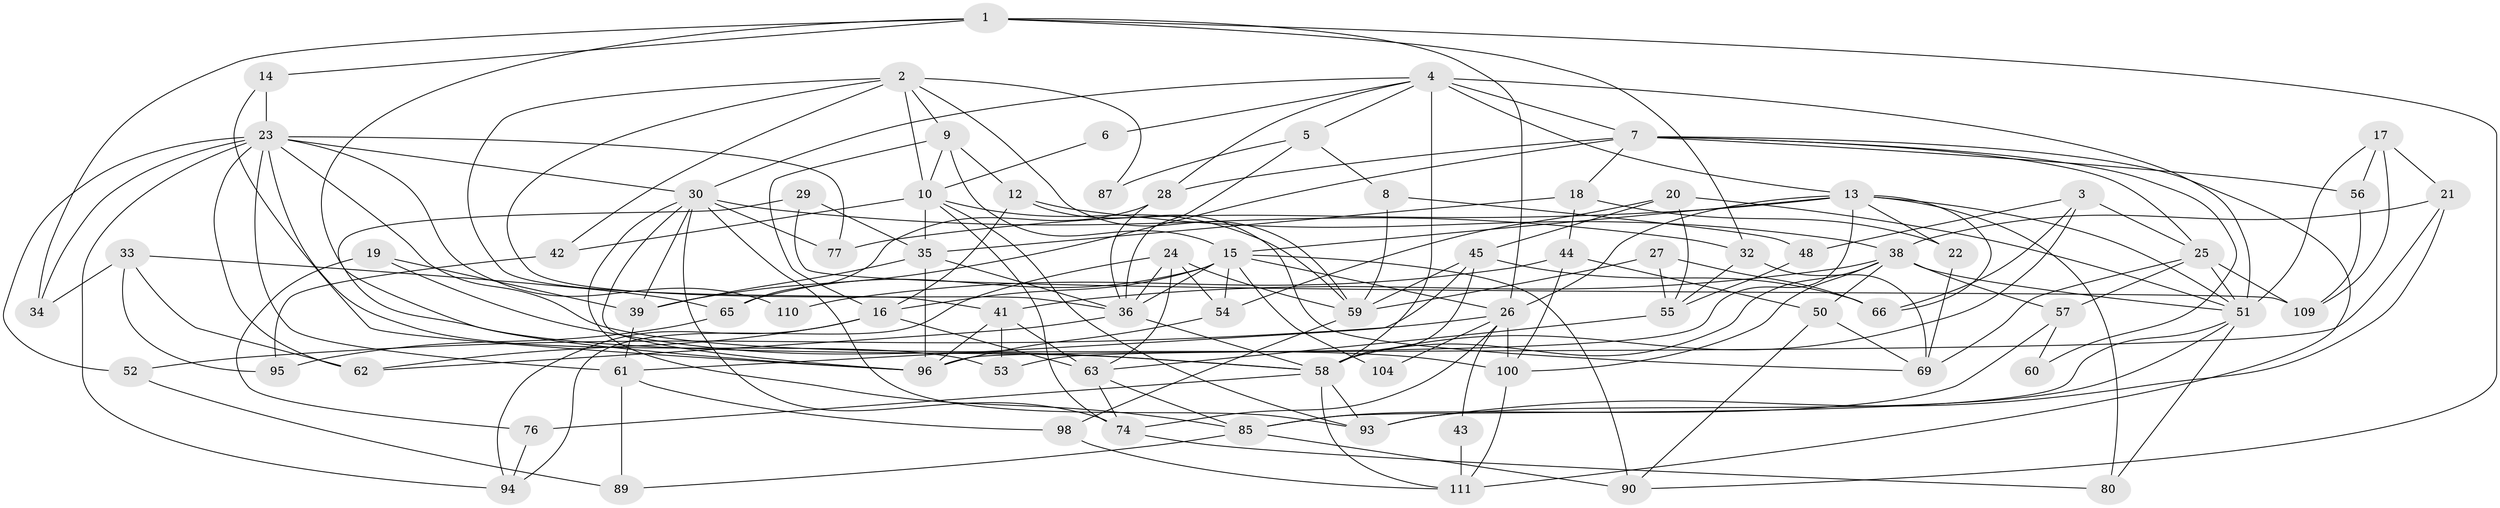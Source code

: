 // Generated by graph-tools (version 1.1) at 2025/23/03/03/25 07:23:58]
// undirected, 77 vertices, 184 edges
graph export_dot {
graph [start="1"]
  node [color=gray90,style=filled];
  1 [super="+11"];
  2 [super="+37"];
  3;
  4 [super="+78"];
  5;
  6;
  7 [super="+64"];
  8;
  9 [super="+73"];
  10 [super="+108"];
  12;
  13 [super="+82"];
  14;
  15 [super="+72"];
  16;
  17;
  18 [super="+40"];
  19 [super="+47"];
  20;
  21;
  22;
  23 [super="+83"];
  24 [super="+46"];
  25 [super="+102"];
  26 [super="+103"];
  27;
  28 [super="+49"];
  29 [super="+99"];
  30 [super="+31"];
  32;
  33;
  34;
  35 [super="+101"];
  36 [super="+88"];
  38 [super="+84"];
  39;
  41;
  42;
  43;
  44 [super="+81"];
  45;
  48;
  50;
  51 [super="+92"];
  52;
  53;
  54 [super="+67"];
  55 [super="+70"];
  56;
  57 [super="+106"];
  58 [super="+71"];
  59 [super="+105"];
  60;
  61 [super="+97"];
  62 [super="+68"];
  63 [super="+86"];
  65 [super="+75"];
  66;
  69;
  74 [super="+79"];
  76;
  77;
  80;
  85 [super="+91"];
  87;
  89;
  90;
  93;
  94;
  95;
  96 [super="+107"];
  98;
  100;
  104;
  109;
  110;
  111;
  1 -- 14;
  1 -- 58;
  1 -- 32;
  1 -- 34;
  1 -- 26;
  1 -- 90;
  2 -- 10;
  2 -- 41;
  2 -- 59;
  2 -- 36;
  2 -- 87;
  2 -- 42;
  2 -- 9;
  3 -- 66;
  3 -- 58;
  3 -- 25;
  3 -- 48;
  4 -- 30;
  4 -- 5;
  4 -- 6;
  4 -- 28;
  4 -- 51 [weight=2];
  4 -- 13;
  4 -- 58;
  4 -- 7;
  5 -- 8;
  5 -- 87;
  5 -- 36;
  6 -- 10;
  7 -- 25;
  7 -- 18;
  7 -- 28;
  7 -- 56;
  7 -- 111;
  7 -- 60;
  7 -- 39;
  8 -- 48;
  8 -- 59;
  9 -- 16;
  9 -- 10;
  9 -- 15;
  9 -- 12;
  10 -- 42;
  10 -- 74;
  10 -- 59;
  10 -- 35;
  10 -- 93;
  12 -- 16;
  12 -- 69;
  12 -- 38;
  13 -- 80;
  13 -- 22;
  13 -- 66;
  13 -- 51;
  13 -- 77;
  13 -- 53;
  13 -- 26;
  13 -- 15;
  14 -- 23;
  14 -- 96;
  15 -- 36;
  15 -- 16;
  15 -- 104;
  15 -- 65;
  15 -- 90;
  15 -- 54;
  15 -- 26;
  16 -- 94;
  16 -- 63;
  16 -- 62;
  17 -- 56;
  17 -- 21;
  17 -- 51;
  17 -- 109;
  18 -- 22;
  18 -- 44;
  18 -- 35;
  19 -- 39;
  19 -- 76;
  19 -- 58;
  20 -- 45;
  20 -- 54;
  20 -- 51;
  20 -- 55;
  21 -- 93;
  21 -- 96;
  21 -- 38;
  22 -- 69;
  23 -- 77;
  23 -- 53;
  23 -- 34;
  23 -- 62;
  23 -- 94;
  23 -- 100;
  23 -- 110;
  23 -- 52;
  23 -- 61;
  23 -- 30;
  24 -- 36 [weight=2];
  24 -- 94;
  24 -- 59;
  24 -- 54;
  24 -- 63;
  25 -- 51;
  25 -- 69;
  25 -- 109;
  25 -- 57;
  26 -- 100;
  26 -- 52;
  26 -- 43;
  26 -- 104;
  26 -- 74;
  27 -- 66;
  27 -- 59;
  27 -- 55;
  28 -- 65;
  28 -- 36;
  29 -- 109;
  29 -- 35;
  29 -- 96;
  30 -- 77;
  30 -- 93;
  30 -- 32;
  30 -- 39;
  30 -- 74;
  30 -- 85;
  30 -- 96;
  32 -- 69;
  32 -- 55;
  33 -- 34;
  33 -- 65;
  33 -- 95;
  33 -- 62;
  35 -- 36;
  35 -- 96;
  35 -- 39;
  36 -- 58;
  36 -- 62;
  38 -- 58;
  38 -- 41;
  38 -- 50;
  38 -- 100;
  38 -- 57 [weight=2];
  38 -- 51;
  39 -- 61;
  41 -- 96;
  41 -- 53;
  41 -- 63;
  42 -- 95;
  43 -- 111;
  44 -- 50;
  44 -- 100;
  44 -- 110;
  45 -- 66;
  45 -- 59;
  45 -- 61;
  45 -- 58;
  48 -- 55;
  50 -- 69;
  50 -- 90;
  51 -- 85;
  51 -- 80;
  51 -- 93;
  52 -- 89;
  54 -- 96;
  55 -- 63;
  56 -- 109;
  57 -- 85;
  57 -- 60;
  58 -- 111;
  58 -- 93;
  58 -- 76;
  59 -- 98;
  61 -- 98;
  61 -- 89;
  63 -- 85;
  63 -- 74;
  65 -- 95 [weight=2];
  74 -- 80;
  76 -- 94;
  85 -- 89;
  85 -- 90;
  98 -- 111;
  100 -- 111;
}
